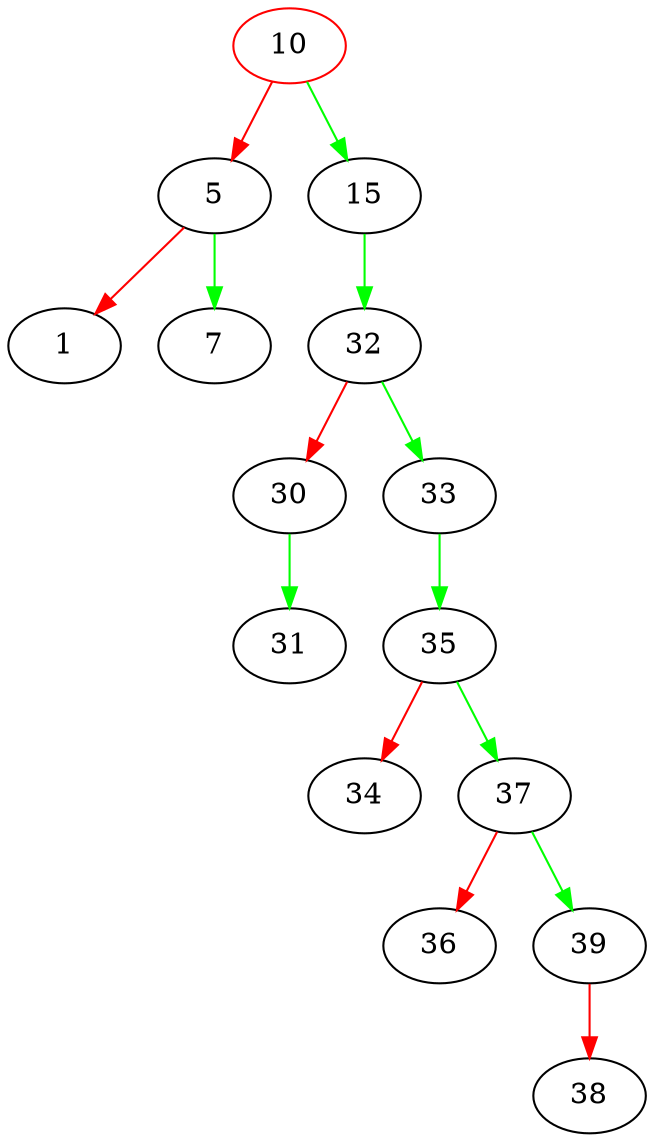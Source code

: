 digraph G{
10[color=red];
10->5[color=red];
5->1[color=red];
5->7[color=green];
10->15[color=green];
15->32[color=green];
32->30[color=red];
30->31[color=green];
32->33[color=green];
33->35[color=green];
35->34[color=red];
35->37[color=green];
37->36[color=red];
37->39[color=green];
39->38[color=red];
}
